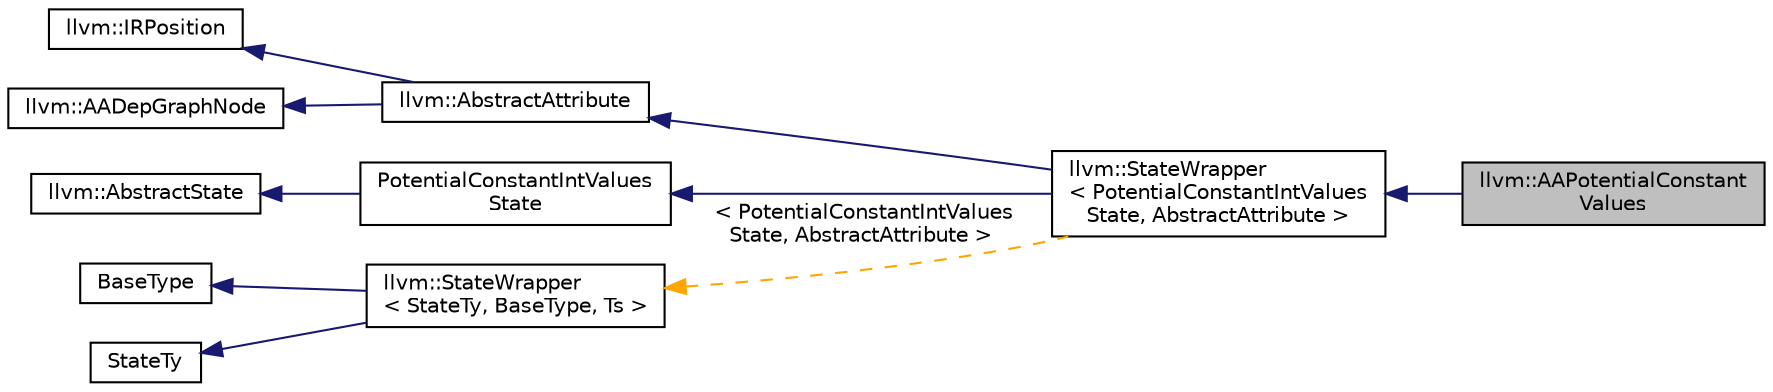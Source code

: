 digraph "llvm::AAPotentialConstantValues"
{
 // LATEX_PDF_SIZE
  bgcolor="transparent";
  edge [fontname="Helvetica",fontsize="10",labelfontname="Helvetica",labelfontsize="10"];
  node [fontname="Helvetica",fontsize="10",shape=record];
  rankdir="LR";
  Node1 [label="llvm::AAPotentialConstant\lValues",height=0.2,width=0.4,color="black", fillcolor="grey75", style="filled", fontcolor="black",tooltip="An abstract interface for potential values analysis."];
  Node2 -> Node1 [dir="back",color="midnightblue",fontsize="10",style="solid",fontname="Helvetica"];
  Node2 [label="llvm::StateWrapper\l\< PotentialConstantIntValues\lState, AbstractAttribute \>",height=0.2,width=0.4,color="black",URL="$structllvm_1_1StateWrapper.html",tooltip=" "];
  Node3 -> Node2 [dir="back",color="midnightblue",fontsize="10",style="solid",fontname="Helvetica"];
  Node3 [label="llvm::AbstractAttribute",height=0.2,width=0.4,color="black",URL="$structllvm_1_1AbstractAttribute.html",tooltip="Base struct for all \"concrete attribute\" deductions."];
  Node4 -> Node3 [dir="back",color="midnightblue",fontsize="10",style="solid",fontname="Helvetica"];
  Node4 [label="llvm::IRPosition",height=0.2,width=0.4,color="black",URL="$structllvm_1_1IRPosition.html",tooltip="Helper to describe and deal with positions in the LLVM-IR."];
  Node5 -> Node3 [dir="back",color="midnightblue",fontsize="10",style="solid",fontname="Helvetica"];
  Node5 [label="llvm::AADepGraphNode",height=0.2,width=0.4,color="black",URL="$structllvm_1_1AADepGraphNode.html",tooltip="}"];
  Node6 -> Node2 [dir="back",color="midnightblue",fontsize="10",style="solid",fontname="Helvetica"];
  Node6 [label="PotentialConstantIntValues\lState",height=0.2,width=0.4,color="black",URL="$structllvm_1_1PotentialValuesState.html",tooltip="A class for a set state."];
  Node7 -> Node6 [dir="back",color="midnightblue",fontsize="10",style="solid",fontname="Helvetica"];
  Node7 [label="llvm::AbstractState",height=0.2,width=0.4,color="black",URL="$structllvm_1_1AbstractState.html",tooltip="An interface to query the internal state of an abstract attribute."];
  Node8 -> Node2 [dir="back",color="orange",fontsize="10",style="dashed",label=" \< PotentialConstantIntValues\lState, AbstractAttribute \>" ,fontname="Helvetica"];
  Node8 [label="llvm::StateWrapper\l\< StateTy, BaseType, Ts \>",height=0.2,width=0.4,color="black",URL="$structllvm_1_1StateWrapper.html",tooltip="Helper to tie a abstract state implementation to an abstract attribute."];
  Node9 -> Node8 [dir="back",color="midnightblue",fontsize="10",style="solid",fontname="Helvetica"];
  Node9 [label="BaseType",height=0.2,width=0.4,color="black",URL="$classBaseType.html",tooltip=" "];
  Node10 -> Node8 [dir="back",color="midnightblue",fontsize="10",style="solid",fontname="Helvetica"];
  Node10 [label="StateTy",height=0.2,width=0.4,color="black",URL="$classStateTy.html",tooltip=" "];
}
